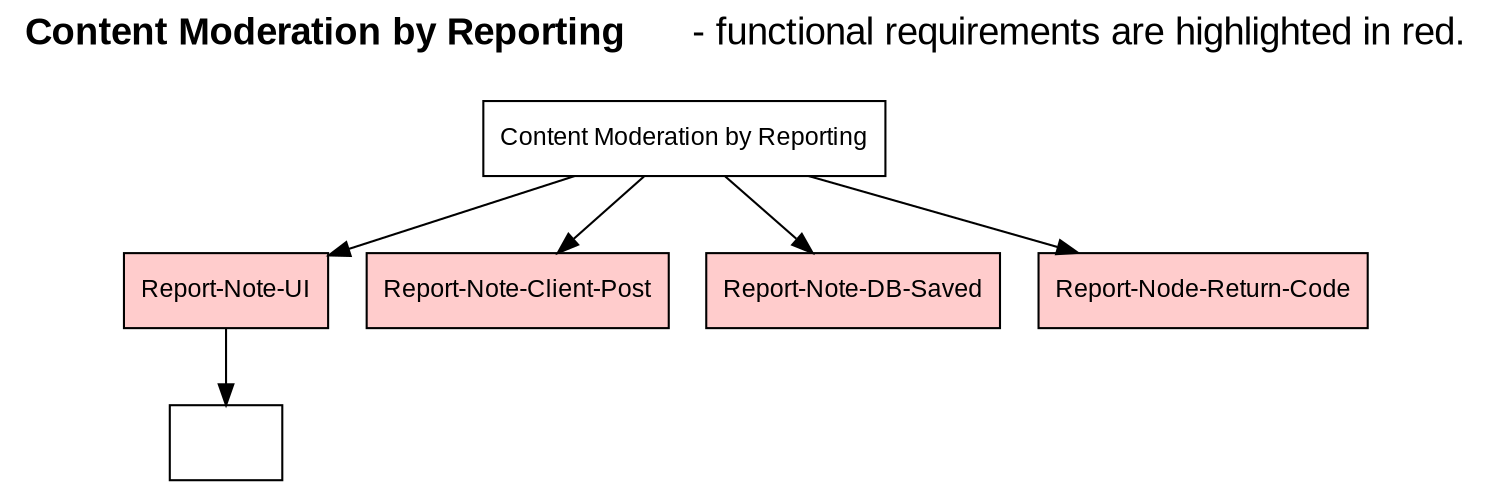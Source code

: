 digraph G {
    fontsize = 18
    fontname = Arial
    labelloc = "t"
    labeljust = "l"
    rankdir="TB"

    // System feature title
    label = <<b>Content Moderation by Reporting     </b> - functional requirements are highlighted in red.<br/><br/>>

    // System feature
    node [shape=record fontname=Arial fontsize=12]
    0 [label="Content Moderation by Reporting"]

    // Functional Requirements
    node [style=filled fillcolor="#FFCCCC"]
    1 [label="Report-Note-UI"]
    2 [label="Report-Note-Client-Post"]
    3 [label="Report-Note-DB-Saved"]
    4 [label="Report-Node-Return-Code"]
    node [fillcolor="#FFFFFF"]
    0 -> 1, 2, 3, 4

    // func-req-1 sub-reqs
    1.1 [label=""]
    1 -> 1.1
}
